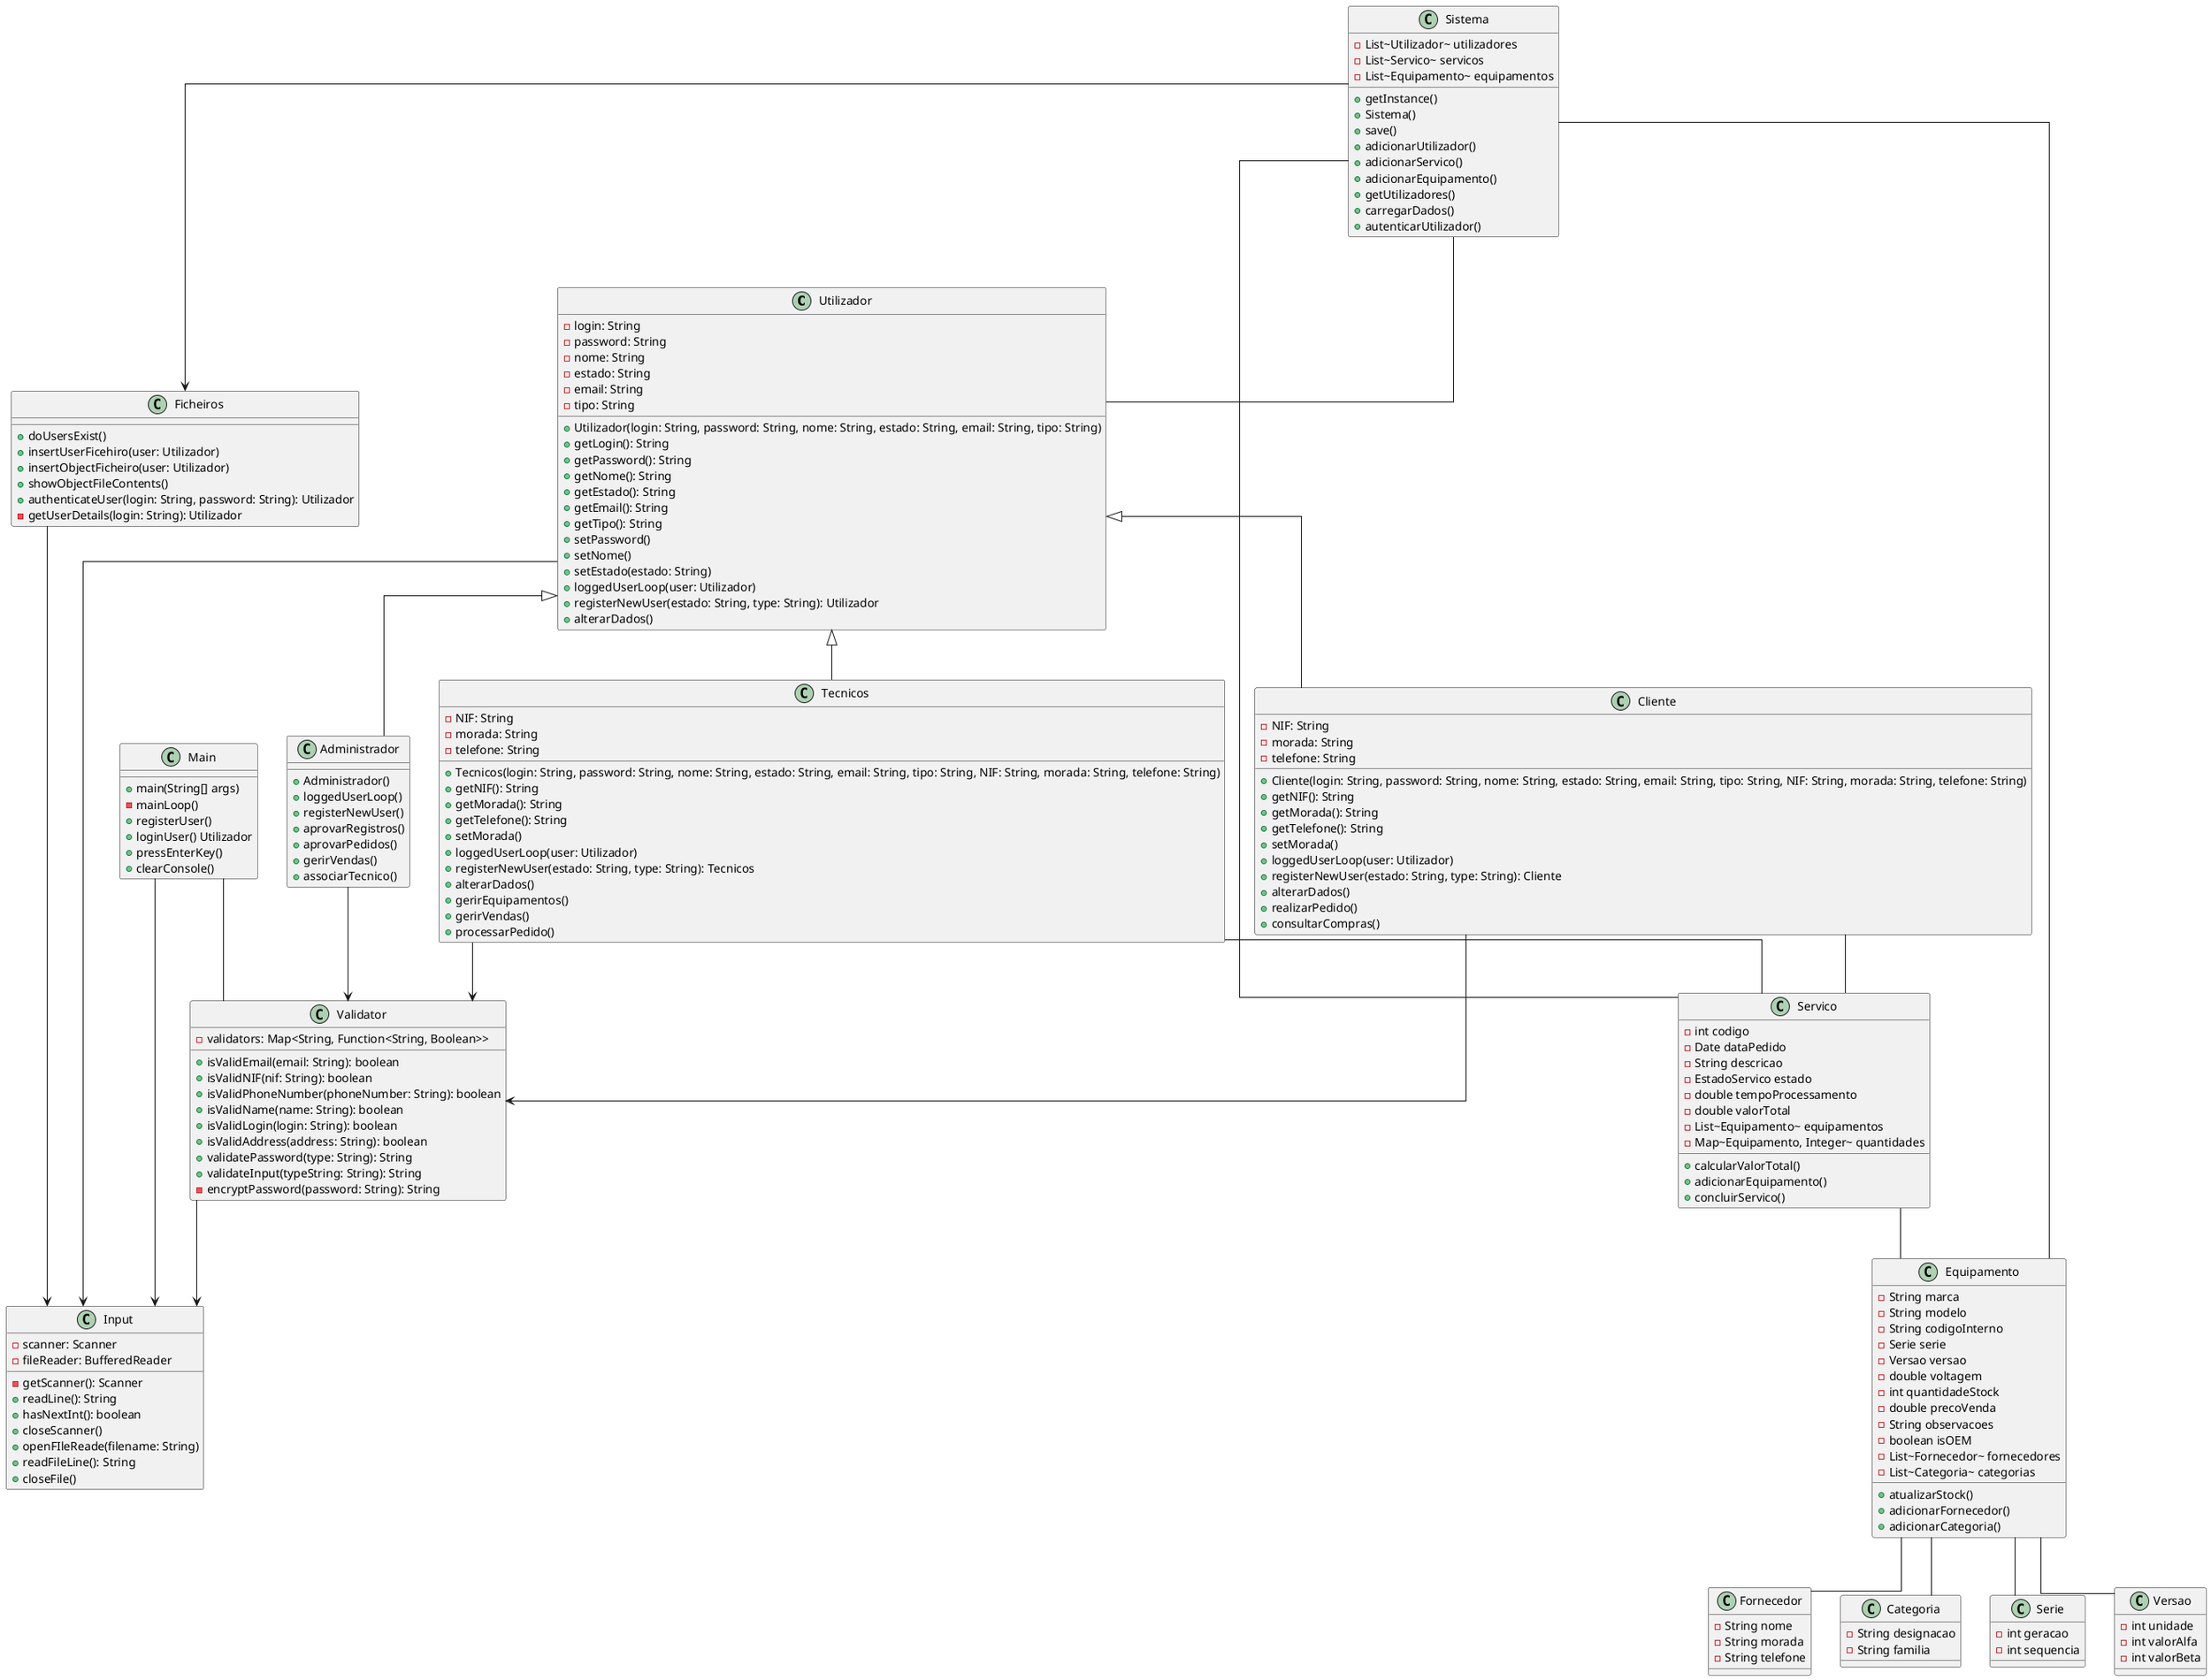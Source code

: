 @startuml diagrama
skinparam Linetype ortho
class Utilizador {
  - login: String
  - password: String
  - nome: String
  - estado: String
  - email: String
  - tipo: String
  + Utilizador(login: String, password: String, nome: String, estado: String, email: String, tipo: String)
  + getLogin(): String
  + getPassword(): String
  + getNome(): String
  + getEstado(): String
  + getEmail(): String
  + getTipo(): String
  + setPassword()
  + setNome()
  + setEstado(estado: String)
  + loggedUserLoop(user: Utilizador)
  + registerNewUser(estado: String, type: String): Utilizador
  +alterarDados()
}

class Cliente extends Utilizador {
  - NIF: String
  - morada: String
  - telefone: String
  + Cliente(login: String, password: String, nome: String, estado: String, email: String, tipo: String, NIF: String, morada: String, telefone: String)
  + getNIF(): String
  + getMorada(): String
  + getTelefone(): String
  + setMorada()
  + loggedUserLoop(user: Utilizador)
  + registerNewUser(estado: String, type: String): Cliente
  + alterarDados()
  + realizarPedido()
  + consultarCompras()
}

class Tecnicos extends Utilizador {
  - NIF: String
  - morada: String
  - telefone: String
  + Tecnicos(login: String, password: String, nome: String, estado: String, email: String, tipo: String, NIF: String, morada: String, telefone: String)
  + getNIF(): String
  + getMorada(): String
  + getTelefone(): String
  + setMorada()
  + loggedUserLoop(user: Utilizador)
  + registerNewUser(estado: String, type: String): Tecnicos
  + alterarDados()
  +gerirEquipamentos()
  +gerirVendas()
  +processarPedido()
}

class Administrador extends Utilizador {
    +Administrador()
    +loggedUserLoop()
    +registerNewUser()
    +aprovarRegistros()
    +aprovarPedidos()
    +gerirVendas()
    +associarTecnico()
}

class Main {
        +main(String[] args)
        -mainLoop()
        +registerUser()
        +loginUser() Utilizador
        +pressEnterKey()
        +clearConsole()
    }

class Validator {
  - validators: Map<String, Function<String, Boolean>>
  + isValidEmail(email: String): boolean
  + isValidNIF(nif: String): boolean
  + isValidPhoneNumber(phoneNumber: String): boolean
  + isValidName(name: String): boolean
  + isValidLogin(login: String): boolean
  + isValidAddress(address: String): boolean
  + validatePassword(type: String): String
  + validateInput(typeString: String): String
  - encryptPassword(password: String): String
}

class Ficheiros {
  + doUsersExist()
  + insertUserFicehiro(user: Utilizador)
  + insertObjectFicheiro(user: Utilizador)
  + showObjectFileContents()
  + authenticateUser(login: String, password: String): Utilizador
  - getUserDetails(login: String): Utilizador
}

class Input {
  - scanner: Scanner
  - fileReader: BufferedReader
  - getScanner(): Scanner
  + readLine(): String
  + hasNextInt(): boolean
  + closeScanner()
  + openFIleReade(filename: String)
  + readFileLine(): String
  + closeFile()
}

class Sistema {
  -List~Utilizador~ utilizadores
  -List~Servico~ servicos
  -List~Equipamento~ equipamentos
  +getInstance()
  +Sistema()
  +save()
  +adicionarUtilizador()
  +adicionarServico()
  +adicionarEquipamento()
  +getUtilizadores()
  +carregarDados()
  +autenticarUtilizador()
}
class Servico {
        -int codigo
        -Date dataPedido
        -String descricao
        -EstadoServico estado
        -double tempoProcessamento
        -double valorTotal
        -List~Equipamento~ equipamentos
        -Map~Equipamento, Integer~ quantidades
        +calcularValorTotal()
        +adicionarEquipamento()
        +concluirServico()
}

class Equipamento {
    -String marca
    -String modelo
    -String codigoInterno
    -Serie serie
    -Versao versao
    -double voltagem
    -int quantidadeStock
    -double precoVenda
    -String observacoes
    -boolean isOEM
    -List~Fornecedor~ fornecedores
    -List~Categoria~ categorias
    +atualizarStock()
    +adicionarFornecedor()
    +adicionarCategoria()
}

class Fornecedor {
    -String nome
    -String morada
    -String telefone
}

class Categoria {
    -String designacao
    -String familia
}

class Serie {
    -int geracao
    -int sequencia
}

class Versao {
    -int unidade
    -int valorAlfa
    -int valorBeta
}

Sistema -- Utilizador
Sistema -- Servico
Sistema -- Equipamento
Sistema --> Ficheiros
Main --> Input
Main -- Validator
Tecnicos --> Validator
Tecnicos -- Servico
Cliente --> Validator
Cliente -- Servico
Administrador --> Validator
Validator --> Input
Ficheiros --> Input
Utilizador --> Input
Equipamento -- Fornecedor
Equipamento -- Categoria
Equipamento -- Serie
Equipamento -- Versao
Servico -- Equipamento

